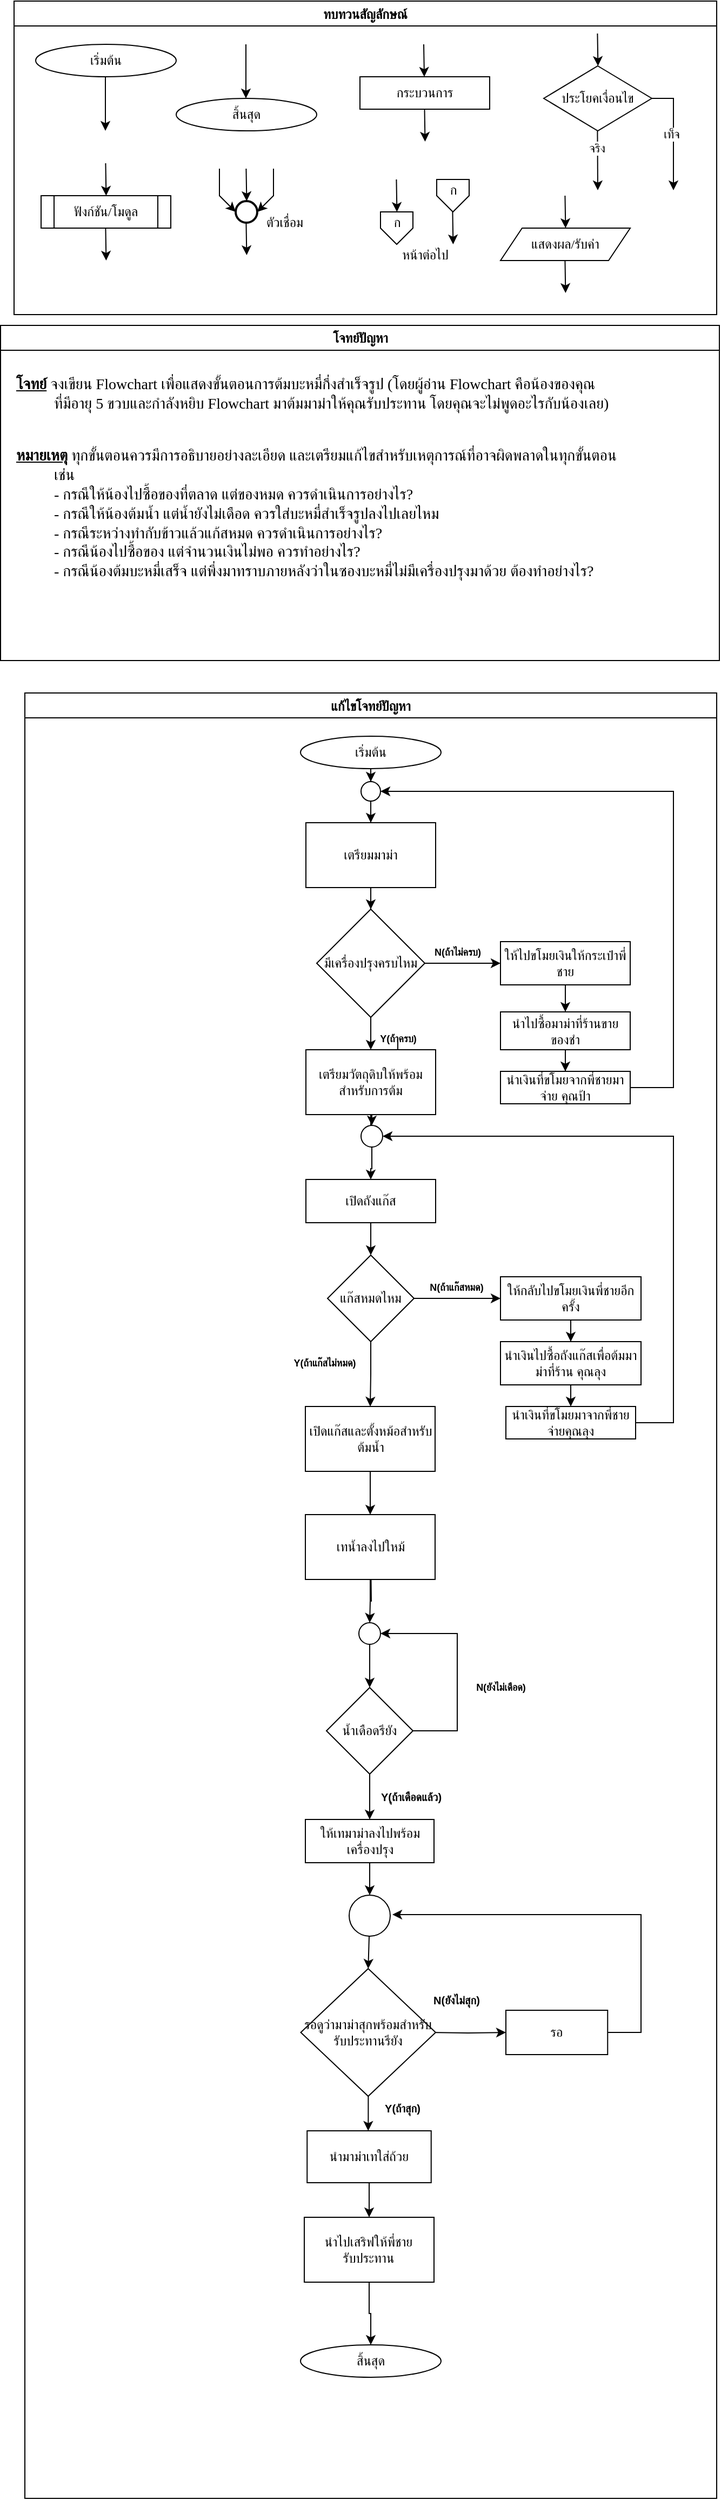 <mxfile version="28.0.1">
  <diagram name="Page-1" id="6DXoErJNUNPhWL9UjnaQ">
    <mxGraphModel dx="1810" dy="559" grid="1" gridSize="10" guides="1" tooltips="1" connect="1" arrows="1" fold="1" page="1" pageScale="1" pageWidth="827" pageHeight="1169" math="0" shadow="0">
      <root>
        <mxCell id="0" />
        <mxCell id="1" parent="0" />
        <mxCell id="m5jG9e38GTB-gRlD0iER-1" value="ทบทวนสัญลักษณ์" style="swimlane;fontFamily=Sarabun;fontSource=https%3A%2F%2Ffonts.googleapis.com%2Fcss%3Ffamily%3DSarabun;" vertex="1" parent="1">
          <mxGeometry x="-720" y="20" width="650" height="290" as="geometry" />
        </mxCell>
        <mxCell id="m5jG9e38GTB-gRlD0iER-2" value="&lt;font data-font-src=&quot;https://fonts.googleapis.com/css?family=Sarabun&quot; face=&quot;Sarabun&quot;&gt;เริ่มต้น&lt;/font&gt;" style="ellipse;whiteSpace=wrap;html=1;" vertex="1" parent="m5jG9e38GTB-gRlD0iER-1">
          <mxGeometry x="20" y="40" width="130" height="30" as="geometry" />
        </mxCell>
        <mxCell id="m5jG9e38GTB-gRlD0iER-3" value="" style="endArrow=classic;html=1;rounded=0;" edge="1" parent="m5jG9e38GTB-gRlD0iER-1">
          <mxGeometry width="50" height="50" relative="1" as="geometry">
            <mxPoint x="84.5" y="70" as="sourcePoint" />
            <mxPoint x="84.5" y="120" as="targetPoint" />
          </mxGeometry>
        </mxCell>
        <mxCell id="m5jG9e38GTB-gRlD0iER-4" value="&lt;font face=&quot;Sarabun&quot;&gt;สิ้นสุด&lt;/font&gt;" style="ellipse;whiteSpace=wrap;html=1;" vertex="1" parent="m5jG9e38GTB-gRlD0iER-1">
          <mxGeometry x="150" y="90" width="130" height="30" as="geometry" />
        </mxCell>
        <mxCell id="m5jG9e38GTB-gRlD0iER-5" value="" style="endArrow=classic;html=1;rounded=0;" edge="1" parent="m5jG9e38GTB-gRlD0iER-1">
          <mxGeometry width="50" height="50" relative="1" as="geometry">
            <mxPoint x="214.5" y="40" as="sourcePoint" />
            <mxPoint x="214.5" y="90" as="targetPoint" />
          </mxGeometry>
        </mxCell>
        <mxCell id="m5jG9e38GTB-gRlD0iER-6" value="กระบวนการ" style="rounded=0;whiteSpace=wrap;html=1;fontFamily=Sarabun;fontSource=https%3A%2F%2Ffonts.googleapis.com%2Fcss%3Ffamily%3DSarabun;" vertex="1" parent="m5jG9e38GTB-gRlD0iER-1">
          <mxGeometry x="320" y="70" width="120" height="30" as="geometry" />
        </mxCell>
        <mxCell id="m5jG9e38GTB-gRlD0iER-7" value="" style="endArrow=classic;html=1;rounded=0;" edge="1" parent="m5jG9e38GTB-gRlD0iER-1">
          <mxGeometry width="50" height="50" relative="1" as="geometry">
            <mxPoint x="379" y="40" as="sourcePoint" />
            <mxPoint x="379.5" y="70" as="targetPoint" />
          </mxGeometry>
        </mxCell>
        <mxCell id="m5jG9e38GTB-gRlD0iER-8" value="" style="endArrow=classic;html=1;rounded=0;" edge="1" parent="m5jG9e38GTB-gRlD0iER-1">
          <mxGeometry width="50" height="50" relative="1" as="geometry">
            <mxPoint x="379.75" y="100" as="sourcePoint" />
            <mxPoint x="380.25" y="130" as="targetPoint" />
          </mxGeometry>
        </mxCell>
        <mxCell id="m5jG9e38GTB-gRlD0iER-9" value="ประโยคเงื่อนไข" style="rhombus;whiteSpace=wrap;html=1;fontFamily=Sarabun;fontSource=https%3A%2F%2Ffonts.googleapis.com%2Fcss%3Ffamily%3DSarabun;" vertex="1" parent="m5jG9e38GTB-gRlD0iER-1">
          <mxGeometry x="490" y="60" width="100" height="60" as="geometry" />
        </mxCell>
        <mxCell id="m5jG9e38GTB-gRlD0iER-10" value="" style="endArrow=classic;html=1;rounded=0;" edge="1" parent="m5jG9e38GTB-gRlD0iER-1">
          <mxGeometry width="50" height="50" relative="1" as="geometry">
            <mxPoint x="539.71" y="30" as="sourcePoint" />
            <mxPoint x="540.21" y="60" as="targetPoint" />
          </mxGeometry>
        </mxCell>
        <mxCell id="m5jG9e38GTB-gRlD0iER-11" value="" style="endArrow=classic;html=1;rounded=0;" edge="1" parent="m5jG9e38GTB-gRlD0iER-1">
          <mxGeometry width="50" height="50" relative="1" as="geometry">
            <mxPoint x="539.71" y="120" as="sourcePoint" />
            <mxPoint x="540" y="175" as="targetPoint" />
          </mxGeometry>
        </mxCell>
        <mxCell id="m5jG9e38GTB-gRlD0iER-12" value="จริง" style="edgeLabel;html=1;align=center;verticalAlign=middle;resizable=0;points=[];fontFamily=Sarabun;fontSource=https%3A%2F%2Ffonts.googleapis.com%2Fcss%3Ffamily%3DSarabun;" vertex="1" connectable="0" parent="m5jG9e38GTB-gRlD0iER-11">
          <mxGeometry x="-0.414" y="-1" relative="1" as="geometry">
            <mxPoint as="offset" />
          </mxGeometry>
        </mxCell>
        <mxCell id="m5jG9e38GTB-gRlD0iER-13" value="" style="endArrow=classic;html=1;rounded=0;exitX=1;exitY=0.5;exitDx=0;exitDy=0;" edge="1" parent="m5jG9e38GTB-gRlD0iER-1" source="m5jG9e38GTB-gRlD0iER-9">
          <mxGeometry width="50" height="50" relative="1" as="geometry">
            <mxPoint x="620" y="95" as="sourcePoint" />
            <mxPoint x="610" y="175" as="targetPoint" />
            <Array as="points">
              <mxPoint x="610" y="90" />
            </Array>
          </mxGeometry>
        </mxCell>
        <mxCell id="m5jG9e38GTB-gRlD0iER-14" value="&lt;font data-font-src=&quot;https://fonts.googleapis.com/css?family=Sarabun&quot; face=&quot;Sarabun&quot;&gt;เท็จ&lt;/font&gt;" style="edgeLabel;html=1;align=center;verticalAlign=middle;resizable=0;points=[];" vertex="1" connectable="0" parent="m5jG9e38GTB-gRlD0iER-13">
          <mxGeometry x="-0.002" y="-2" relative="1" as="geometry">
            <mxPoint as="offset" />
          </mxGeometry>
        </mxCell>
        <mxCell id="m5jG9e38GTB-gRlD0iER-15" value="&lt;font data-font-src=&quot;https://fonts.googleapis.com/css?family=Sarabun&quot; face=&quot;Sarabun&quot;&gt;ฟังก์ชัน/โมดูล&lt;/font&gt;" style="shape=process;whiteSpace=wrap;html=1;backgroundOutline=1;" vertex="1" parent="m5jG9e38GTB-gRlD0iER-1">
          <mxGeometry x="25" y="180" width="120" height="30" as="geometry" />
        </mxCell>
        <mxCell id="m5jG9e38GTB-gRlD0iER-16" value="" style="endArrow=classic;html=1;rounded=0;" edge="1" parent="m5jG9e38GTB-gRlD0iER-1">
          <mxGeometry width="50" height="50" relative="1" as="geometry">
            <mxPoint x="84.71" y="150" as="sourcePoint" />
            <mxPoint x="85.21" y="180" as="targetPoint" />
          </mxGeometry>
        </mxCell>
        <mxCell id="m5jG9e38GTB-gRlD0iER-17" value="" style="endArrow=classic;html=1;rounded=0;" edge="1" parent="m5jG9e38GTB-gRlD0iER-1">
          <mxGeometry width="50" height="50" relative="1" as="geometry">
            <mxPoint x="84.71" y="210" as="sourcePoint" />
            <mxPoint x="85.21" y="240" as="targetPoint" />
          </mxGeometry>
        </mxCell>
        <mxCell id="m5jG9e38GTB-gRlD0iER-18" value="" style="strokeWidth=2;html=1;shape=mxgraph.flowchart.start_2;whiteSpace=wrap;" vertex="1" parent="m5jG9e38GTB-gRlD0iER-1">
          <mxGeometry x="205" y="185" width="20" height="20" as="geometry" />
        </mxCell>
        <mxCell id="m5jG9e38GTB-gRlD0iER-19" value="" style="endArrow=classic;html=1;rounded=0;" edge="1" parent="m5jG9e38GTB-gRlD0iER-1">
          <mxGeometry width="50" height="50" relative="1" as="geometry">
            <mxPoint x="214.71" y="155" as="sourcePoint" />
            <mxPoint x="215.21" y="185" as="targetPoint" />
          </mxGeometry>
        </mxCell>
        <mxCell id="m5jG9e38GTB-gRlD0iER-20" value="" style="endArrow=classic;html=1;rounded=0;entryX=0;entryY=0.5;entryDx=0;entryDy=0;entryPerimeter=0;" edge="1" parent="m5jG9e38GTB-gRlD0iER-1" target="m5jG9e38GTB-gRlD0iER-18">
          <mxGeometry width="50" height="50" relative="1" as="geometry">
            <mxPoint x="190.0" y="155" as="sourcePoint" />
            <mxPoint x="190.5" y="185" as="targetPoint" />
            <Array as="points">
              <mxPoint x="190" y="180" />
            </Array>
          </mxGeometry>
        </mxCell>
        <mxCell id="m5jG9e38GTB-gRlD0iER-21" value="" style="endArrow=classic;html=1;rounded=0;entryX=1;entryY=0.5;entryDx=0;entryDy=0;entryPerimeter=0;" edge="1" parent="m5jG9e38GTB-gRlD0iER-1" target="m5jG9e38GTB-gRlD0iER-18">
          <mxGeometry width="50" height="50" relative="1" as="geometry">
            <mxPoint x="240.0" y="155" as="sourcePoint" />
            <mxPoint x="240.5" y="185" as="targetPoint" />
            <Array as="points">
              <mxPoint x="240" y="180" />
            </Array>
          </mxGeometry>
        </mxCell>
        <mxCell id="m5jG9e38GTB-gRlD0iER-22" value="" style="endArrow=classic;html=1;rounded=0;" edge="1" parent="m5jG9e38GTB-gRlD0iER-1">
          <mxGeometry width="50" height="50" relative="1" as="geometry">
            <mxPoint x="214.71" y="205" as="sourcePoint" />
            <mxPoint x="215.21" y="235" as="targetPoint" />
          </mxGeometry>
        </mxCell>
        <mxCell id="m5jG9e38GTB-gRlD0iER-23" value="&lt;font data-font-src=&quot;https://fonts.googleapis.com/css?family=Sarabun&quot; face=&quot;Sarabun&quot;&gt;ตัวเชื่อม&lt;/font&gt;" style="text;html=1;align=center;verticalAlign=middle;resizable=0;points=[];autosize=1;strokeColor=none;fillColor=none;" vertex="1" parent="m5jG9e38GTB-gRlD0iER-1">
          <mxGeometry x="220" y="190" width="60" height="30" as="geometry" />
        </mxCell>
        <mxCell id="m5jG9e38GTB-gRlD0iER-24" value="" style="endArrow=classic;html=1;rounded=0;" edge="1" parent="m5jG9e38GTB-gRlD0iER-1">
          <mxGeometry width="50" height="50" relative="1" as="geometry">
            <mxPoint x="353.71" y="165" as="sourcePoint" />
            <mxPoint x="354.21" y="195" as="targetPoint" />
          </mxGeometry>
        </mxCell>
        <mxCell id="m5jG9e38GTB-gRlD0iER-25" value="" style="verticalLabelPosition=bottom;verticalAlign=top;html=1;shape=offPageConnector;rounded=0;size=0.5;" vertex="1" parent="m5jG9e38GTB-gRlD0iER-1">
          <mxGeometry x="339" y="195" width="30" height="30" as="geometry" />
        </mxCell>
        <mxCell id="m5jG9e38GTB-gRlD0iER-26" value="" style="endArrow=classic;html=1;rounded=0;" edge="1" parent="m5jG9e38GTB-gRlD0iER-1">
          <mxGeometry width="50" height="50" relative="1" as="geometry">
            <mxPoint x="405.71" y="195" as="sourcePoint" />
            <mxPoint x="406.21" y="225" as="targetPoint" />
          </mxGeometry>
        </mxCell>
        <mxCell id="m5jG9e38GTB-gRlD0iER-27" value="" style="verticalLabelPosition=bottom;verticalAlign=top;html=1;shape=offPageConnector;rounded=0;size=0.5;" vertex="1" parent="m5jG9e38GTB-gRlD0iER-1">
          <mxGeometry x="391" y="165" width="30" height="30" as="geometry" />
        </mxCell>
        <mxCell id="m5jG9e38GTB-gRlD0iER-28" value="หน้าต่อไป" style="text;html=1;align=center;verticalAlign=middle;resizable=0;points=[];autosize=1;strokeColor=none;fillColor=none;fontFamily=Sarabun;fontSource=https%3A%2F%2Ffonts.googleapis.com%2Fcss%3Ffamily%3DSarabun;" vertex="1" parent="m5jG9e38GTB-gRlD0iER-1">
          <mxGeometry x="345" y="220" width="70" height="30" as="geometry" />
        </mxCell>
        <mxCell id="m5jG9e38GTB-gRlD0iER-29" value="ก" style="text;html=1;align=center;verticalAlign=middle;resizable=0;points=[];autosize=1;strokeColor=none;fillColor=none;fontFamily=Sarabun;fontSource=https%3A%2F%2Ffonts.googleapis.com%2Fcss%3Ffamily%3DSarabun;" vertex="1" parent="m5jG9e38GTB-gRlD0iER-1">
          <mxGeometry x="339" y="190" width="30" height="30" as="geometry" />
        </mxCell>
        <mxCell id="m5jG9e38GTB-gRlD0iER-30" value="ก" style="text;html=1;align=center;verticalAlign=middle;resizable=0;points=[];autosize=1;strokeColor=none;fillColor=none;fontFamily=Sarabun;fontSource=https%3A%2F%2Ffonts.googleapis.com%2Fcss%3Ffamily%3DSarabun;" vertex="1" parent="m5jG9e38GTB-gRlD0iER-1">
          <mxGeometry x="391" y="160" width="30" height="30" as="geometry" />
        </mxCell>
        <mxCell id="m5jG9e38GTB-gRlD0iER-31" value="แสดงผล/รับค่า" style="shape=parallelogram;perimeter=parallelogramPerimeter;whiteSpace=wrap;html=1;fixedSize=1;fontFamily=Sarabun;fontSource=https%3A%2F%2Ffonts.googleapis.com%2Fcss%3Ffamily%3DSarabun;" vertex="1" parent="m5jG9e38GTB-gRlD0iER-1">
          <mxGeometry x="450" y="210" width="120" height="30" as="geometry" />
        </mxCell>
        <mxCell id="m5jG9e38GTB-gRlD0iER-32" value="" style="endArrow=classic;html=1;rounded=0;" edge="1" parent="m5jG9e38GTB-gRlD0iER-1">
          <mxGeometry width="50" height="50" relative="1" as="geometry">
            <mxPoint x="509.71" y="180" as="sourcePoint" />
            <mxPoint x="510.21" y="210" as="targetPoint" />
          </mxGeometry>
        </mxCell>
        <mxCell id="m5jG9e38GTB-gRlD0iER-33" value="" style="endArrow=classic;html=1;rounded=0;" edge="1" parent="m5jG9e38GTB-gRlD0iER-1">
          <mxGeometry width="50" height="50" relative="1" as="geometry">
            <mxPoint x="509.71" y="240" as="sourcePoint" />
            <mxPoint x="510.21" y="270" as="targetPoint" />
          </mxGeometry>
        </mxCell>
        <mxCell id="m5jG9e38GTB-gRlD0iER-34" value="แก้ไขโจทย์ปัญหา" style="swimlane;fontFamily=Sarabun;fontSource=https%3A%2F%2Ffonts.googleapis.com%2Fcss%3Ffamily%3DSarabun;" vertex="1" parent="1">
          <mxGeometry x="-710" y="660" width="640" height="1670" as="geometry" />
        </mxCell>
        <mxCell id="m5jG9e38GTB-gRlD0iER-65" style="edgeStyle=orthogonalEdgeStyle;rounded=0;orthogonalLoop=1;jettySize=auto;html=1;" edge="1" parent="m5jG9e38GTB-gRlD0iER-34" source="m5jG9e38GTB-gRlD0iER-35">
          <mxGeometry relative="1" as="geometry">
            <mxPoint x="320" y="80" as="targetPoint" />
          </mxGeometry>
        </mxCell>
        <mxCell id="m5jG9e38GTB-gRlD0iER-35" value="&lt;font data-font-src=&quot;https://fonts.googleapis.com/css?family=Sarabun&quot; face=&quot;Sarabun&quot;&gt;เริ่มต้น&lt;/font&gt;" style="ellipse;whiteSpace=wrap;html=1;" vertex="1" parent="m5jG9e38GTB-gRlD0iER-34">
          <mxGeometry x="255" y="40" width="130" height="30" as="geometry" />
        </mxCell>
        <mxCell id="m5jG9e38GTB-gRlD0iER-36" value="&lt;font face=&quot;Sarabun&quot;&gt;สิ้นสุด&lt;/font&gt;" style="ellipse;whiteSpace=wrap;html=1;" vertex="1" parent="m5jG9e38GTB-gRlD0iER-34">
          <mxGeometry x="255" y="1528" width="130" height="30" as="geometry" />
        </mxCell>
        <mxCell id="m5jG9e38GTB-gRlD0iER-39" style="edgeStyle=orthogonalEdgeStyle;rounded=0;orthogonalLoop=1;jettySize=auto;html=1;entryX=0.5;entryY=0;entryDx=0;entryDy=0;" edge="1" parent="m5jG9e38GTB-gRlD0iER-34" source="m5jG9e38GTB-gRlD0iER-63" target="m5jG9e38GTB-gRlD0iER-41">
          <mxGeometry relative="1" as="geometry">
            <mxPoint x="320" y="100" as="targetPoint" />
          </mxGeometry>
        </mxCell>
        <mxCell id="m5jG9e38GTB-gRlD0iER-41" value="เตรียมมาม่า" style="rounded=0;whiteSpace=wrap;html=1;" vertex="1" parent="m5jG9e38GTB-gRlD0iER-34">
          <mxGeometry x="260" y="120" width="120" height="60" as="geometry" />
        </mxCell>
        <mxCell id="m5jG9e38GTB-gRlD0iER-45" style="edgeStyle=orthogonalEdgeStyle;rounded=0;orthogonalLoop=1;jettySize=auto;html=1;entryX=0.5;entryY=0;entryDx=0;entryDy=0;" edge="1" parent="m5jG9e38GTB-gRlD0iER-34" source="m5jG9e38GTB-gRlD0iER-44" target="m5jG9e38GTB-gRlD0iER-53">
          <mxGeometry relative="1" as="geometry">
            <mxPoint x="320" y="300" as="targetPoint" />
          </mxGeometry>
        </mxCell>
        <mxCell id="m5jG9e38GTB-gRlD0iER-55" style="edgeStyle=orthogonalEdgeStyle;rounded=0;orthogonalLoop=1;jettySize=auto;html=1;entryX=0;entryY=0.5;entryDx=0;entryDy=0;" edge="1" parent="m5jG9e38GTB-gRlD0iER-34" source="m5jG9e38GTB-gRlD0iER-44" target="m5jG9e38GTB-gRlD0iER-56">
          <mxGeometry relative="1" as="geometry">
            <mxPoint x="440" y="239.74" as="targetPoint" />
            <mxPoint x="390" y="239.74" as="sourcePoint" />
          </mxGeometry>
        </mxCell>
        <mxCell id="m5jG9e38GTB-gRlD0iER-44" value="มีเครื่องปรุงครบไหม" style="rhombus;whiteSpace=wrap;html=1;" vertex="1" parent="m5jG9e38GTB-gRlD0iER-34">
          <mxGeometry x="270" y="200" width="100" height="100" as="geometry" />
        </mxCell>
        <mxCell id="m5jG9e38GTB-gRlD0iER-43" style="edgeStyle=orthogonalEdgeStyle;rounded=0;orthogonalLoop=1;jettySize=auto;html=1;" edge="1" parent="m5jG9e38GTB-gRlD0iER-34" source="m5jG9e38GTB-gRlD0iER-41" target="m5jG9e38GTB-gRlD0iER-44">
          <mxGeometry relative="1" as="geometry">
            <mxPoint x="320" y="190" as="targetPoint" />
          </mxGeometry>
        </mxCell>
        <mxCell id="m5jG9e38GTB-gRlD0iER-89" value="" style="edgeStyle=orthogonalEdgeStyle;rounded=0;orthogonalLoop=1;jettySize=auto;html=1;" edge="1" parent="m5jG9e38GTB-gRlD0iER-34" source="m5jG9e38GTB-gRlD0iER-47" target="m5jG9e38GTB-gRlD0iER-85">
          <mxGeometry relative="1" as="geometry" />
        </mxCell>
        <mxCell id="m5jG9e38GTB-gRlD0iER-47" value="&lt;font style=&quot;font-size: 9px;&quot;&gt;Y(ถ้าครบ)&lt;/font&gt;" style="text;strokeColor=none;fillColor=none;html=1;fontSize=24;fontStyle=1;verticalAlign=middle;align=center;" vertex="1" parent="m5jG9e38GTB-gRlD0iER-34">
          <mxGeometry x="305" y="310" width="80" height="10" as="geometry" />
        </mxCell>
        <mxCell id="m5jG9e38GTB-gRlD0iER-53" value="เตรียมวัตถุดิบให้พร้อมสำหรับการต้ม" style="rounded=0;whiteSpace=wrap;html=1;" vertex="1" parent="m5jG9e38GTB-gRlD0iER-34">
          <mxGeometry x="260" y="330" width="120" height="60" as="geometry" />
        </mxCell>
        <mxCell id="m5jG9e38GTB-gRlD0iER-56" value="ให้ไปขโมยเงินให้กระเป๋าพี่ชาย" style="rounded=0;whiteSpace=wrap;html=1;" vertex="1" parent="m5jG9e38GTB-gRlD0iER-34">
          <mxGeometry x="440" y="230" width="120" height="40" as="geometry" />
        </mxCell>
        <mxCell id="m5jG9e38GTB-gRlD0iER-57" value="&lt;font style=&quot;font-size: 9px;&quot;&gt;N(ถ้าไม่ครบ)&lt;/font&gt;" style="text;strokeColor=none;fillColor=none;html=1;fontSize=24;fontStyle=1;verticalAlign=middle;align=center;strokeWidth=0;" vertex="1" parent="m5jG9e38GTB-gRlD0iER-34">
          <mxGeometry x="360" y="230" width="80" height="10" as="geometry" />
        </mxCell>
        <mxCell id="m5jG9e38GTB-gRlD0iER-64" value="" style="edgeStyle=orthogonalEdgeStyle;rounded=0;orthogonalLoop=1;jettySize=auto;html=1;entryX=0.5;entryY=0;entryDx=0;entryDy=0;" edge="1" parent="m5jG9e38GTB-gRlD0iER-34" source="m5jG9e38GTB-gRlD0iER-35" target="m5jG9e38GTB-gRlD0iER-63">
          <mxGeometry relative="1" as="geometry">
            <mxPoint x="-370" y="780" as="targetPoint" />
            <mxPoint x="-370" y="738" as="sourcePoint" />
            <Array as="points">
              <mxPoint x="320" y="80" />
              <mxPoint x="320" y="80" />
            </Array>
          </mxGeometry>
        </mxCell>
        <mxCell id="m5jG9e38GTB-gRlD0iER-63" value="" style="ellipse;whiteSpace=wrap;html=1;aspect=fixed;" vertex="1" parent="m5jG9e38GTB-gRlD0iER-34">
          <mxGeometry x="311" y="82" width="18" height="18" as="geometry" />
        </mxCell>
        <mxCell id="m5jG9e38GTB-gRlD0iER-68" value="นำไปซื้อมาม่าที่ร้านขายของชำ" style="rounded=0;whiteSpace=wrap;html=1;" vertex="1" parent="m5jG9e38GTB-gRlD0iER-34">
          <mxGeometry x="440" y="295" width="120" height="35" as="geometry" />
        </mxCell>
        <mxCell id="m5jG9e38GTB-gRlD0iER-67" style="edgeStyle=orthogonalEdgeStyle;rounded=0;orthogonalLoop=1;jettySize=auto;html=1;" edge="1" parent="m5jG9e38GTB-gRlD0iER-34" source="m5jG9e38GTB-gRlD0iER-56" target="m5jG9e38GTB-gRlD0iER-68">
          <mxGeometry relative="1" as="geometry">
            <mxPoint x="500" y="300.0" as="targetPoint" />
          </mxGeometry>
        </mxCell>
        <mxCell id="m5jG9e38GTB-gRlD0iER-71" style="edgeStyle=orthogonalEdgeStyle;rounded=0;orthogonalLoop=1;jettySize=auto;html=1;entryX=1;entryY=0.5;entryDx=0;entryDy=0;" edge="1" parent="m5jG9e38GTB-gRlD0iER-34" source="m5jG9e38GTB-gRlD0iER-70" target="m5jG9e38GTB-gRlD0iER-63">
          <mxGeometry relative="1" as="geometry">
            <Array as="points">
              <mxPoint x="600" y="365" />
              <mxPoint x="600" y="91" />
            </Array>
          </mxGeometry>
        </mxCell>
        <mxCell id="m5jG9e38GTB-gRlD0iER-70" value="นำเงินที่ขโมยจากพี่ชายมาจ่าย คุณป้า" style="rounded=0;whiteSpace=wrap;html=1;" vertex="1" parent="m5jG9e38GTB-gRlD0iER-34">
          <mxGeometry x="440" y="350" width="120" height="30" as="geometry" />
        </mxCell>
        <mxCell id="m5jG9e38GTB-gRlD0iER-69" style="edgeStyle=orthogonalEdgeStyle;rounded=0;orthogonalLoop=1;jettySize=auto;html=1;" edge="1" parent="m5jG9e38GTB-gRlD0iER-34" source="m5jG9e38GTB-gRlD0iER-68" target="m5jG9e38GTB-gRlD0iER-70">
          <mxGeometry relative="1" as="geometry">
            <mxPoint x="500" y="350.0" as="targetPoint" />
          </mxGeometry>
        </mxCell>
        <mxCell id="m5jG9e38GTB-gRlD0iER-75" style="edgeStyle=orthogonalEdgeStyle;rounded=0;orthogonalLoop=1;jettySize=auto;html=1;entryX=0.5;entryY=0;entryDx=0;entryDy=0;" edge="1" parent="m5jG9e38GTB-gRlD0iER-34" source="m5jG9e38GTB-gRlD0iER-73" target="m5jG9e38GTB-gRlD0iER-74">
          <mxGeometry relative="1" as="geometry" />
        </mxCell>
        <mxCell id="m5jG9e38GTB-gRlD0iER-73" value="เปิดถังแก๊ส" style="rounded=0;whiteSpace=wrap;html=1;" vertex="1" parent="m5jG9e38GTB-gRlD0iER-34">
          <mxGeometry x="260" y="450" width="120" height="40" as="geometry" />
        </mxCell>
        <mxCell id="m5jG9e38GTB-gRlD0iER-72" style="edgeStyle=orthogonalEdgeStyle;rounded=0;orthogonalLoop=1;jettySize=auto;html=1;" edge="1" parent="m5jG9e38GTB-gRlD0iER-34" source="m5jG9e38GTB-gRlD0iER-85" target="m5jG9e38GTB-gRlD0iER-73">
          <mxGeometry relative="1" as="geometry">
            <mxPoint x="320" y="420.0" as="targetPoint" />
          </mxGeometry>
        </mxCell>
        <mxCell id="m5jG9e38GTB-gRlD0iER-76" style="edgeStyle=orthogonalEdgeStyle;rounded=0;orthogonalLoop=1;jettySize=auto;html=1;entryX=0;entryY=0.5;entryDx=0;entryDy=0;" edge="1" parent="m5jG9e38GTB-gRlD0iER-34" source="m5jG9e38GTB-gRlD0iER-74" target="m5jG9e38GTB-gRlD0iER-80">
          <mxGeometry relative="1" as="geometry">
            <mxPoint x="440" y="540" as="targetPoint" />
            <Array as="points">
              <mxPoint x="440" y="560" />
            </Array>
          </mxGeometry>
        </mxCell>
        <mxCell id="m5jG9e38GTB-gRlD0iER-88" style="edgeStyle=orthogonalEdgeStyle;rounded=0;orthogonalLoop=1;jettySize=auto;html=1;entryX=0.5;entryY=0;entryDx=0;entryDy=0;" edge="1" parent="m5jG9e38GTB-gRlD0iER-34" source="m5jG9e38GTB-gRlD0iER-74" target="m5jG9e38GTB-gRlD0iER-94">
          <mxGeometry relative="1" as="geometry">
            <mxPoint x="320" y="650.0" as="targetPoint" />
          </mxGeometry>
        </mxCell>
        <mxCell id="m5jG9e38GTB-gRlD0iER-74" value="แก๊สหมดไหม" style="rhombus;whiteSpace=wrap;html=1;" vertex="1" parent="m5jG9e38GTB-gRlD0iER-34">
          <mxGeometry x="280" y="520" width="80" height="80" as="geometry" />
        </mxCell>
        <mxCell id="m5jG9e38GTB-gRlD0iER-77" value="&lt;font style=&quot;font-size: 9px;&quot;&gt;N(ถ้าแก๊สหมด)&lt;/font&gt;" style="text;strokeColor=none;fillColor=none;html=1;fontSize=24;fontStyle=1;verticalAlign=middle;align=center;strokeWidth=0;" vertex="1" parent="m5jG9e38GTB-gRlD0iER-34">
          <mxGeometry x="359" y="540" width="80" height="10" as="geometry" />
        </mxCell>
        <mxCell id="m5jG9e38GTB-gRlD0iER-79" style="edgeStyle=orthogonalEdgeStyle;rounded=0;orthogonalLoop=1;jettySize=auto;html=1;exitX=0.5;exitY=1;exitDx=0;exitDy=0;" edge="1" parent="m5jG9e38GTB-gRlD0iER-34" source="m5jG9e38GTB-gRlD0iER-77" target="m5jG9e38GTB-gRlD0iER-77">
          <mxGeometry relative="1" as="geometry" />
        </mxCell>
        <mxCell id="m5jG9e38GTB-gRlD0iER-80" value="ให้กลับไปขโมยเงินพี่ชายอีกครั้ง" style="rounded=0;whiteSpace=wrap;html=1;" vertex="1" parent="m5jG9e38GTB-gRlD0iER-34">
          <mxGeometry x="440" y="540" width="130" height="40" as="geometry" />
        </mxCell>
        <mxCell id="m5jG9e38GTB-gRlD0iER-83" style="edgeStyle=orthogonalEdgeStyle;rounded=0;orthogonalLoop=1;jettySize=auto;html=1;" edge="1" parent="m5jG9e38GTB-gRlD0iER-34" source="m5jG9e38GTB-gRlD0iER-82">
          <mxGeometry relative="1" as="geometry">
            <mxPoint x="505" y="660.0" as="targetPoint" />
          </mxGeometry>
        </mxCell>
        <mxCell id="m5jG9e38GTB-gRlD0iER-82" value="นำเงินไปซื้อถังแก๊สเพื่อต้มมาม่าที่ร้าน คุณลุง" style="rounded=0;whiteSpace=wrap;html=1;" vertex="1" parent="m5jG9e38GTB-gRlD0iER-34">
          <mxGeometry x="440" y="600" width="130" height="40" as="geometry" />
        </mxCell>
        <mxCell id="m5jG9e38GTB-gRlD0iER-81" style="edgeStyle=orthogonalEdgeStyle;rounded=0;orthogonalLoop=1;jettySize=auto;html=1;" edge="1" parent="m5jG9e38GTB-gRlD0iER-34" source="m5jG9e38GTB-gRlD0iER-80" target="m5jG9e38GTB-gRlD0iER-82">
          <mxGeometry relative="1" as="geometry">
            <mxPoint x="505" y="590.0" as="targetPoint" />
          </mxGeometry>
        </mxCell>
        <mxCell id="m5jG9e38GTB-gRlD0iER-87" style="edgeStyle=orthogonalEdgeStyle;rounded=0;orthogonalLoop=1;jettySize=auto;html=1;entryX=1;entryY=0.5;entryDx=0;entryDy=0;" edge="1" parent="m5jG9e38GTB-gRlD0iER-34" source="m5jG9e38GTB-gRlD0iER-84" target="m5jG9e38GTB-gRlD0iER-85">
          <mxGeometry relative="1" as="geometry">
            <Array as="points">
              <mxPoint x="600" y="675" />
              <mxPoint x="600" y="410" />
            </Array>
          </mxGeometry>
        </mxCell>
        <mxCell id="m5jG9e38GTB-gRlD0iER-84" value="นำเงินที่ขโมยมาจากพี่ชายจ่ายคุณลุง" style="rounded=0;whiteSpace=wrap;html=1;" vertex="1" parent="m5jG9e38GTB-gRlD0iER-34">
          <mxGeometry x="445" y="660" width="120" height="30" as="geometry" />
        </mxCell>
        <mxCell id="m5jG9e38GTB-gRlD0iER-86" value="" style="edgeStyle=orthogonalEdgeStyle;rounded=0;orthogonalLoop=1;jettySize=auto;html=1;" edge="1" parent="m5jG9e38GTB-gRlD0iER-34" source="m5jG9e38GTB-gRlD0iER-53" target="m5jG9e38GTB-gRlD0iER-85">
          <mxGeometry relative="1" as="geometry">
            <mxPoint x="-370" y="1130" as="targetPoint" />
            <mxPoint x="-370" y="1080" as="sourcePoint" />
          </mxGeometry>
        </mxCell>
        <mxCell id="m5jG9e38GTB-gRlD0iER-85" value="" style="ellipse;whiteSpace=wrap;html=1;aspect=fixed;" vertex="1" parent="m5jG9e38GTB-gRlD0iER-34">
          <mxGeometry x="311" y="400" width="20" height="20" as="geometry" />
        </mxCell>
        <mxCell id="m5jG9e38GTB-gRlD0iER-90" value="&lt;font style=&quot;font-size: 9px;&quot;&gt;Y(ถ้าแก๊สไม่หมด)&lt;/font&gt;" style="text;strokeColor=none;fillColor=none;html=1;fontSize=24;fontStyle=1;verticalAlign=middle;align=center;" vertex="1" parent="m5jG9e38GTB-gRlD0iER-34">
          <mxGeometry x="237" y="610" width="80" height="10" as="geometry" />
        </mxCell>
        <mxCell id="m5jG9e38GTB-gRlD0iER-101" style="edgeStyle=orthogonalEdgeStyle;rounded=0;orthogonalLoop=1;jettySize=auto;html=1;entryX=0.5;entryY=0;entryDx=0;entryDy=0;" edge="1" parent="m5jG9e38GTB-gRlD0iER-34" source="m5jG9e38GTB-gRlD0iER-104">
          <mxGeometry relative="1" as="geometry">
            <mxPoint x="320" y="800" as="targetPoint" />
          </mxGeometry>
        </mxCell>
        <mxCell id="m5jG9e38GTB-gRlD0iER-94" value="เปิดแก๊สและตั้งหม้อสำหรับต้มน้ำ" style="rounded=0;whiteSpace=wrap;html=1;" vertex="1" parent="m5jG9e38GTB-gRlD0iER-34">
          <mxGeometry x="259.5" y="660" width="120" height="60" as="geometry" />
        </mxCell>
        <mxCell id="m5jG9e38GTB-gRlD0iER-110" style="edgeStyle=orthogonalEdgeStyle;rounded=0;orthogonalLoop=1;jettySize=auto;html=1;entryX=0.5;entryY=0;entryDx=0;entryDy=0;" edge="1" parent="m5jG9e38GTB-gRlD0iER-34" source="m5jG9e38GTB-gRlD0iER-104" target="m5jG9e38GTB-gRlD0iER-109">
          <mxGeometry relative="1" as="geometry" />
        </mxCell>
        <mxCell id="m5jG9e38GTB-gRlD0iER-112" style="edgeStyle=orthogonalEdgeStyle;rounded=0;orthogonalLoop=1;jettySize=auto;html=1;entryX=1;entryY=0.5;entryDx=0;entryDy=0;" edge="1" parent="m5jG9e38GTB-gRlD0iER-34" source="m5jG9e38GTB-gRlD0iER-108" target="m5jG9e38GTB-gRlD0iER-109">
          <mxGeometry relative="1" as="geometry">
            <Array as="points">
              <mxPoint x="400" y="960" />
              <mxPoint x="400" y="870" />
            </Array>
          </mxGeometry>
        </mxCell>
        <mxCell id="m5jG9e38GTB-gRlD0iER-108" value="น้ำเดือดรึยัง" style="rhombus;whiteSpace=wrap;html=1;" vertex="1" parent="m5jG9e38GTB-gRlD0iER-34">
          <mxGeometry x="279" y="920" width="80" height="80" as="geometry" />
        </mxCell>
        <mxCell id="m5jG9e38GTB-gRlD0iER-111" style="edgeStyle=orthogonalEdgeStyle;rounded=0;orthogonalLoop=1;jettySize=auto;html=1;entryX=0.5;entryY=0;entryDx=0;entryDy=0;" edge="1" parent="m5jG9e38GTB-gRlD0iER-34" source="m5jG9e38GTB-gRlD0iER-109" target="m5jG9e38GTB-gRlD0iER-108">
          <mxGeometry relative="1" as="geometry" />
        </mxCell>
        <mxCell id="m5jG9e38GTB-gRlD0iER-109" value="" style="ellipse;whiteSpace=wrap;html=1;aspect=fixed;" vertex="1" parent="m5jG9e38GTB-gRlD0iER-34">
          <mxGeometry x="309" y="860" width="20" height="20" as="geometry" />
        </mxCell>
        <mxCell id="m5jG9e38GTB-gRlD0iER-114" value="&lt;font style=&quot;font-size: 9px;&quot;&gt;N(ยังไม่เดือด)&lt;/font&gt;" style="text;strokeColor=none;fillColor=none;html=1;fontSize=24;fontStyle=1;verticalAlign=middle;align=center;strokeWidth=0;" vertex="1" parent="m5jG9e38GTB-gRlD0iER-34">
          <mxGeometry x="399.5" y="890" width="80" height="50" as="geometry" />
        </mxCell>
        <mxCell id="m5jG9e38GTB-gRlD0iER-144" style="edgeStyle=orthogonalEdgeStyle;rounded=0;orthogonalLoop=1;jettySize=auto;html=1;" edge="1" parent="m5jG9e38GTB-gRlD0iER-34" source="m5jG9e38GTB-gRlD0iER-117">
          <mxGeometry relative="1" as="geometry">
            <mxPoint x="319" y="1112" as="targetPoint" />
          </mxGeometry>
        </mxCell>
        <mxCell id="m5jG9e38GTB-gRlD0iER-117" value="ให้เทมาม่าลงไปพร้อมเครื่องปรุง" style="rounded=0;whiteSpace=wrap;html=1;" vertex="1" parent="m5jG9e38GTB-gRlD0iER-34">
          <mxGeometry x="259.5" y="1042" width="119" height="40" as="geometry" />
        </mxCell>
        <mxCell id="m5jG9e38GTB-gRlD0iER-116" style="edgeStyle=orthogonalEdgeStyle;rounded=0;orthogonalLoop=1;jettySize=auto;html=1;" edge="1" parent="m5jG9e38GTB-gRlD0iER-34" source="m5jG9e38GTB-gRlD0iER-108" target="m5jG9e38GTB-gRlD0iER-117">
          <mxGeometry relative="1" as="geometry">
            <mxPoint x="321" y="1140" as="targetPoint" />
          </mxGeometry>
        </mxCell>
        <mxCell id="m5jG9e38GTB-gRlD0iER-139" value="" style="edgeStyle=orthogonalEdgeStyle;rounded=0;orthogonalLoop=1;jettySize=auto;html=1;entryX=0.5;entryY=0;entryDx=0;entryDy=0;" edge="1" parent="m5jG9e38GTB-gRlD0iER-34" source="m5jG9e38GTB-gRlD0iER-94" target="m5jG9e38GTB-gRlD0iER-104">
          <mxGeometry relative="1" as="geometry">
            <mxPoint x="-390" y="1410" as="sourcePoint" />
            <mxPoint x="-390" y="1490" as="targetPoint" />
          </mxGeometry>
        </mxCell>
        <mxCell id="m5jG9e38GTB-gRlD0iER-104" value="เทน้ำลงไปใหม้" style="rounded=0;whiteSpace=wrap;html=1;" vertex="1" parent="m5jG9e38GTB-gRlD0iER-34">
          <mxGeometry x="259.5" y="760" width="120" height="60" as="geometry" />
        </mxCell>
        <mxCell id="m5jG9e38GTB-gRlD0iER-142" value="" style="ellipse;whiteSpace=wrap;html=1;aspect=fixed;" vertex="1" parent="m5jG9e38GTB-gRlD0iER-34">
          <mxGeometry x="300" y="1112" width="38" height="38" as="geometry" />
        </mxCell>
        <mxCell id="m5jG9e38GTB-gRlD0iER-149" style="edgeStyle=orthogonalEdgeStyle;rounded=0;orthogonalLoop=1;jettySize=auto;html=1;entryX=0.5;entryY=0;entryDx=0;entryDy=0;" edge="1" parent="m5jG9e38GTB-gRlD0iER-34" target="m5jG9e38GTB-gRlD0iER-148">
          <mxGeometry relative="1" as="geometry">
            <mxPoint x="318.5" y="1150" as="sourcePoint" />
          </mxGeometry>
        </mxCell>
        <mxCell id="m5jG9e38GTB-gRlD0iER-151" style="edgeStyle=orthogonalEdgeStyle;rounded=0;orthogonalLoop=1;jettySize=auto;html=1;" edge="1" parent="m5jG9e38GTB-gRlD0iER-34" source="m5jG9e38GTB-gRlD0iER-148">
          <mxGeometry relative="1" as="geometry">
            <mxPoint x="317.625" y="1330" as="targetPoint" />
          </mxGeometry>
        </mxCell>
        <mxCell id="m5jG9e38GTB-gRlD0iER-226" style="edgeStyle=orthogonalEdgeStyle;rounded=0;orthogonalLoop=1;jettySize=auto;html=1;entryX=0;entryY=0.5;entryDx=0;entryDy=0;" edge="1" parent="m5jG9e38GTB-gRlD0iER-34" target="m5jG9e38GTB-gRlD0iER-160">
          <mxGeometry relative="1" as="geometry">
            <mxPoint x="374" y="1239" as="sourcePoint" />
            <mxPoint x="424" y="1239" as="targetPoint" />
          </mxGeometry>
        </mxCell>
        <mxCell id="m5jG9e38GTB-gRlD0iER-148" value="รอดูว่ามาม่าสุกพร้อมสำหรับรับประทานรึยัง" style="rhombus;whiteSpace=wrap;html=1;" vertex="1" parent="m5jG9e38GTB-gRlD0iER-34">
          <mxGeometry x="255.25" y="1180" width="124.75" height="118" as="geometry" />
        </mxCell>
        <mxCell id="m5jG9e38GTB-gRlD0iER-152" value="นำมาม่าเทใส่ถ้วย" style="rounded=0;whiteSpace=wrap;html=1;" vertex="1" parent="m5jG9e38GTB-gRlD0iER-34">
          <mxGeometry x="261.12" y="1330" width="114.75" height="48" as="geometry" />
        </mxCell>
        <mxCell id="m5jG9e38GTB-gRlD0iER-154" value="&lt;font size=&quot;1&quot;&gt;N(ยังไม่สุก)&lt;/font&gt;" style="text;strokeColor=none;fillColor=none;html=1;fontSize=24;fontStyle=1;verticalAlign=middle;align=center;strokeWidth=0;" vertex="1" parent="m5jG9e38GTB-gRlD0iER-34">
          <mxGeometry x="359" y="1180" width="80" height="50" as="geometry" />
        </mxCell>
        <mxCell id="m5jG9e38GTB-gRlD0iER-155" value="&lt;font size=&quot;1&quot;&gt;Y(ถ้าสุก)&lt;/font&gt;" style="text;strokeColor=none;fillColor=none;html=1;fontSize=24;fontStyle=1;verticalAlign=middle;align=center;strokeWidth=0;" vertex="1" parent="m5jG9e38GTB-gRlD0iER-34">
          <mxGeometry x="309" y="1280" width="80" height="50" as="geometry" />
        </mxCell>
        <mxCell id="m5jG9e38GTB-gRlD0iER-158" style="edgeStyle=orthogonalEdgeStyle;rounded=0;orthogonalLoop=1;jettySize=auto;html=1;entryX=0.5;entryY=0;entryDx=0;entryDy=0;" edge="1" parent="m5jG9e38GTB-gRlD0iER-34" source="m5jG9e38GTB-gRlD0iER-157" target="m5jG9e38GTB-gRlD0iER-36">
          <mxGeometry relative="1" as="geometry" />
        </mxCell>
        <mxCell id="m5jG9e38GTB-gRlD0iER-157" value="นำไปเสริฟให้พี่ชาย&lt;div&gt;รับประทาน&lt;/div&gt;" style="rounded=0;whiteSpace=wrap;html=1;" vertex="1" parent="m5jG9e38GTB-gRlD0iER-34">
          <mxGeometry x="258.495" y="1410" width="120" height="60" as="geometry" />
        </mxCell>
        <mxCell id="m5jG9e38GTB-gRlD0iER-156" style="edgeStyle=orthogonalEdgeStyle;rounded=0;orthogonalLoop=1;jettySize=auto;html=1;" edge="1" parent="m5jG9e38GTB-gRlD0iER-34" source="m5jG9e38GTB-gRlD0iER-152" target="m5jG9e38GTB-gRlD0iER-157">
          <mxGeometry relative="1" as="geometry">
            <mxPoint x="318.495" y="1410" as="targetPoint" />
          </mxGeometry>
        </mxCell>
        <mxCell id="m5jG9e38GTB-gRlD0iER-159" value="&lt;font size=&quot;1&quot;&gt;Y(ุถ้าเดือดแล้ว)&lt;/font&gt;" style="text;strokeColor=none;fillColor=none;html=1;fontSize=24;fontStyle=1;verticalAlign=middle;align=center;strokeWidth=0;" vertex="1" parent="m5jG9e38GTB-gRlD0iER-34">
          <mxGeometry x="317" y="992" width="80" height="50" as="geometry" />
        </mxCell>
        <mxCell id="m5jG9e38GTB-gRlD0iER-228" style="edgeStyle=orthogonalEdgeStyle;rounded=0;orthogonalLoop=1;jettySize=auto;html=1;" edge="1" parent="m5jG9e38GTB-gRlD0iER-34" source="m5jG9e38GTB-gRlD0iER-160">
          <mxGeometry relative="1" as="geometry">
            <mxPoint x="340" y="1130" as="targetPoint" />
            <Array as="points">
              <mxPoint x="570" y="1239" />
              <mxPoint x="570" y="1130" />
            </Array>
          </mxGeometry>
        </mxCell>
        <mxCell id="m5jG9e38GTB-gRlD0iER-160" value="รอ" style="rounded=0;whiteSpace=wrap;html=1;" vertex="1" parent="m5jG9e38GTB-gRlD0iER-34">
          <mxGeometry x="445" y="1218.5" width="94.13" height="41" as="geometry" />
        </mxCell>
        <mxCell id="m5jG9e38GTB-gRlD0iER-37" value="&lt;font data-font-src=&quot;https://fonts.googleapis.com/css?family=Sarabun&quot; face=&quot;Sarabun&quot;&gt;โจทย์ปัญหา&lt;/font&gt;" style="swimlane;whiteSpace=wrap;html=1;" vertex="1" parent="1">
          <mxGeometry x="-732.5" y="320" width="665" height="310" as="geometry" />
        </mxCell>
        <mxCell id="m5jG9e38GTB-gRlD0iER-38" value="&lt;p style=&quot;line-height: 120%;&quot;&gt;&lt;font data-font-src=&quot;https://fonts.googleapis.com/css?family=Sarabun&quot; face=&quot;Sarabun&quot; style=&quot;font-size: 14px;&quot;&gt;&lt;b&gt;&lt;u&gt;โจทย์&lt;/u&gt;&lt;/b&gt; จงเขียน Flowchart เพื่อแสดงขั้นตอนการต้มบะหมี่กึ่งสำเร็จรูป (โดยผู้อ่าน Flowchart คือน้องของคุณ&lt;br&gt;&amp;nbsp; &amp;nbsp; &amp;nbsp; &amp;nbsp; &amp;nbsp; ที่มีอายุ 5 ขวบและกำลังหยิบ Flowchart มาต้มมาม่าให้คุณรับประทาน โดยคุณจะไม่พูดอะไรกับน้องเลย)&lt;br&gt;&lt;/font&gt;&lt;br&gt;&lt;/p&gt;&lt;p style=&quot;line-height: 120%;&quot;&gt;&lt;font face=&quot;Sarabun&quot;&gt;&lt;b&gt;&lt;u&gt;หมายเหตุ&lt;/u&gt;&lt;/b&gt; ทุกขั้นตอนควรมีการอธิบายอย่างละเอียด และเตรียมแก้ไขสำหรับเหตุการณ์ที่อาจผิดพลาดในทุกขั้นตอน&lt;br&gt;&amp;nbsp; &amp;nbsp; &amp;nbsp; &amp;nbsp; &amp;nbsp; เช่น&lt;br&gt;&amp;nbsp; &amp;nbsp; &amp;nbsp; &amp;nbsp; &amp;nbsp; - กรณีให้น้องไปซื้อของที่ตลาด แต่ของหมด ควรดำเนินการอย่างไร?&lt;br&gt;&amp;nbsp; &amp;nbsp; &amp;nbsp; &amp;nbsp; &amp;nbsp; - กรณีให้น้องต้มน้ำ แต่น้ำยังไม่เดือด ควรใส่บะหมี่สำเร็จรูปลงไปเลยไหม&lt;br&gt;&amp;nbsp; &amp;nbsp; &amp;nbsp; &amp;nbsp; &amp;nbsp; - กรณีระหว่างทำกับข้าวแล้วแก้สหมด ควรดำเนินการอย่างไร?&lt;br&gt;&amp;nbsp; &amp;nbsp; &amp;nbsp; &amp;nbsp; &amp;nbsp; - กรณีน้องไปซื้อของ แต่จำนวนเงินไม่พอ ควรทำอย่างไร?&lt;br&gt;&amp;nbsp; &amp;nbsp; &amp;nbsp; &amp;nbsp; &amp;nbsp; - กรณีน้องต้มบะหมี่เสร็จ แต่พึ่งมาทราบภายหลังว่าในซองบะหมี่ไม่มีเครื่องปรุงมาด้วย ต้องทำอย่างไร?&lt;/font&gt;&lt;/p&gt;" style="text;html=1;align=left;verticalAlign=top;resizable=0;points=[];autosize=1;strokeColor=none;fillColor=none;fontSize=14;" vertex="1" parent="m5jG9e38GTB-gRlD0iER-37">
          <mxGeometry x="12.5" y="25" width="650" height="240" as="geometry" />
        </mxCell>
      </root>
    </mxGraphModel>
  </diagram>
</mxfile>
